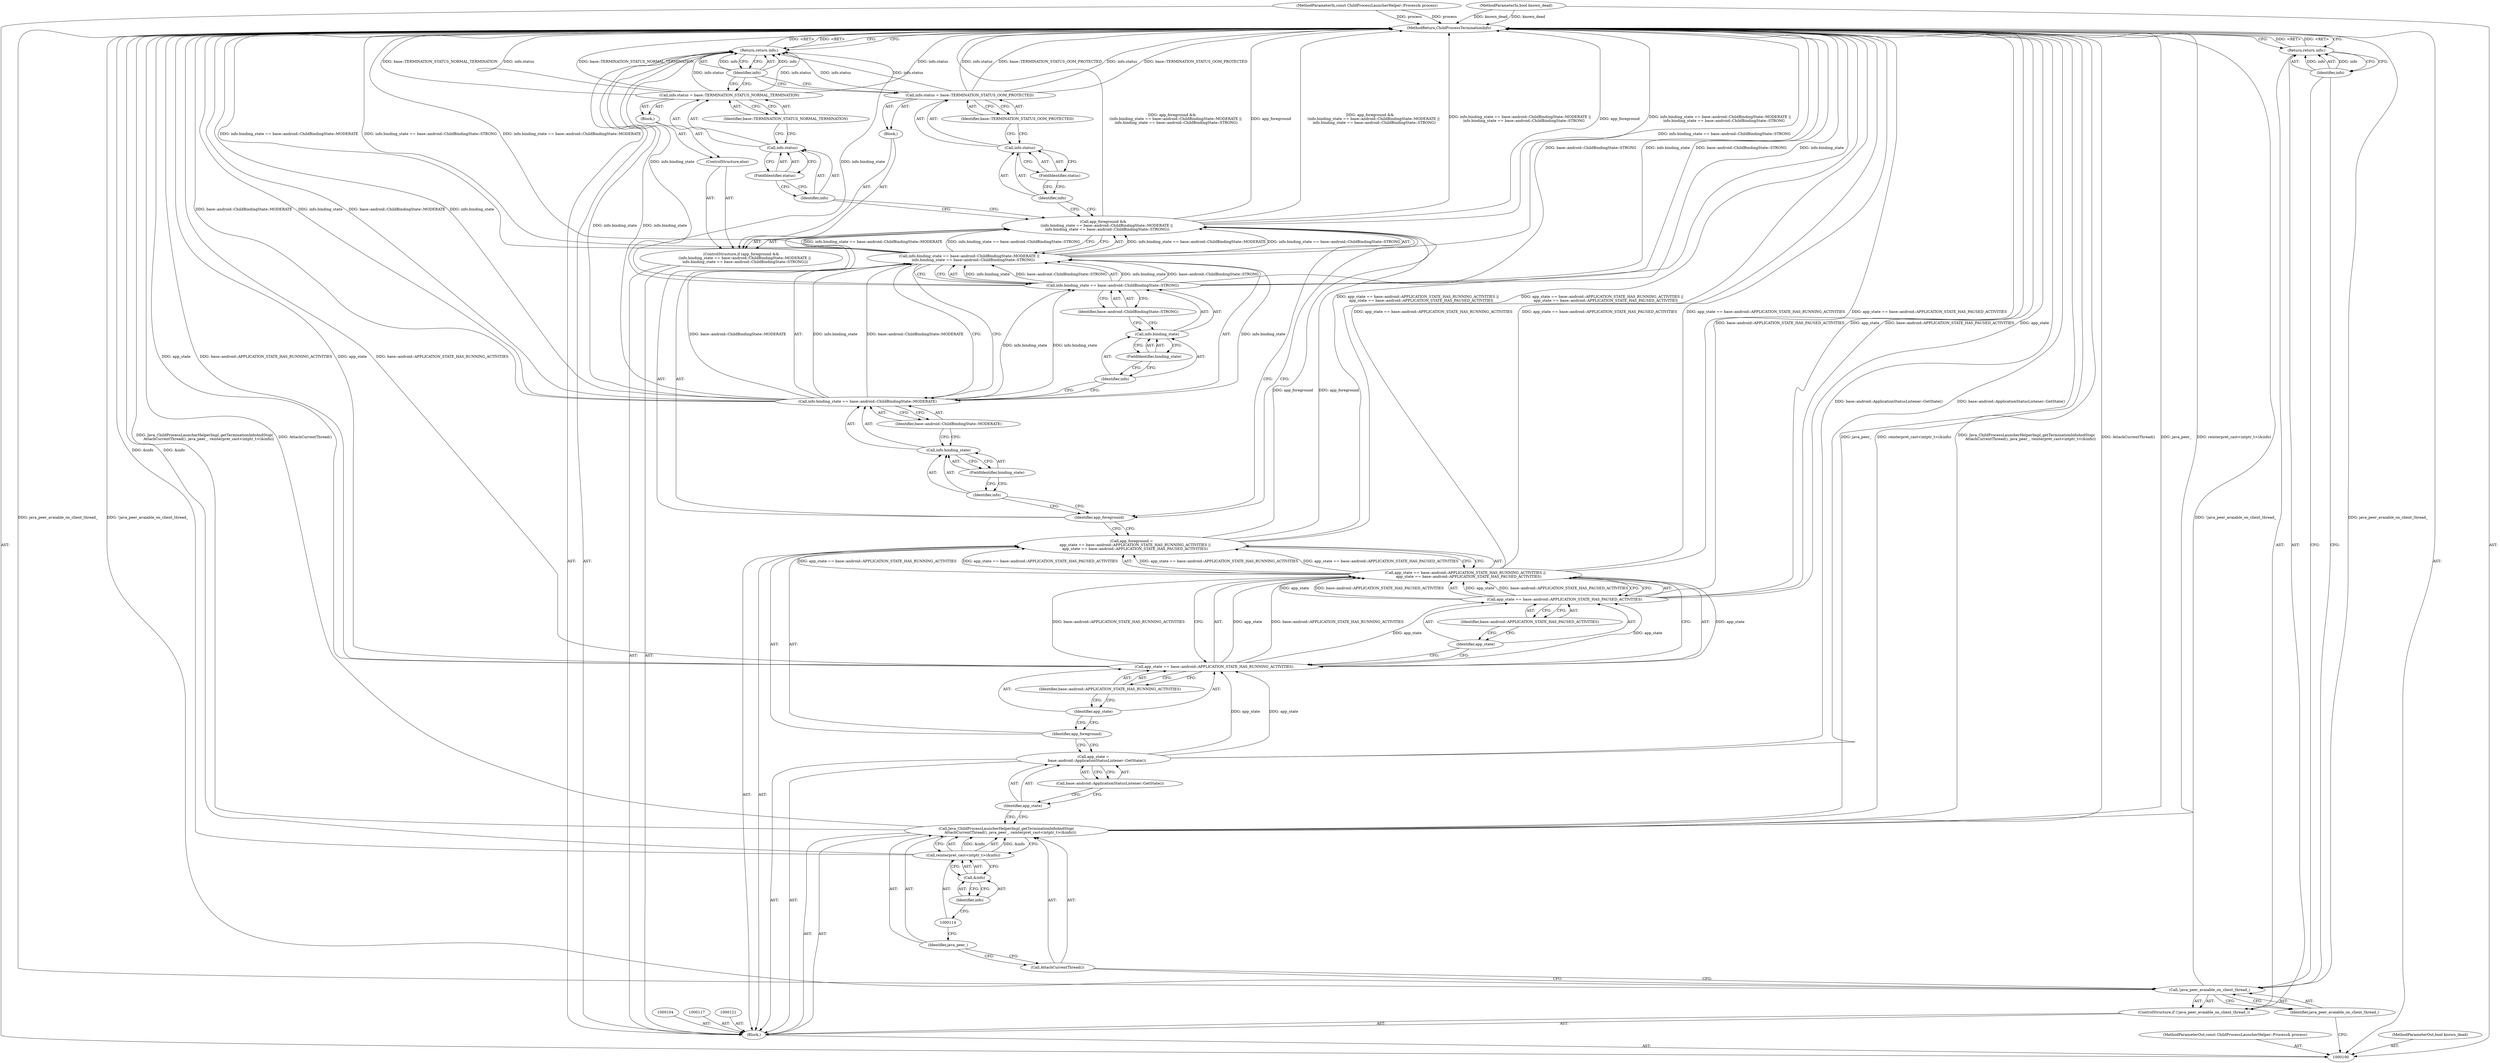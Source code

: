 digraph "0_Chrome_37a0e90a956194a066dd31edd5b5ac5045701d31" {
"1000160" [label="(MethodReturn,ChildProcessTerminationInfo)"];
"1000118" [label="(Call,app_state =\n      base::android::ApplicationStatusListener::GetState())"];
"1000119" [label="(Identifier,app_state)"];
"1000120" [label="(Call,base::android::ApplicationStatusListener::GetState())"];
"1000122" [label="(Call,app_foreground =\n      app_state == base::android::APPLICATION_STATE_HAS_RUNNING_ACTIVITIES ||\n      app_state == base::android::APPLICATION_STATE_HAS_PAUSED_ACTIVITIES)"];
"1000123" [label="(Identifier,app_foreground)"];
"1000127" [label="(Identifier,base::android::APPLICATION_STATE_HAS_RUNNING_ACTIVITIES)"];
"1000124" [label="(Call,app_state == base::android::APPLICATION_STATE_HAS_RUNNING_ACTIVITIES ||\n      app_state == base::android::APPLICATION_STATE_HAS_PAUSED_ACTIVITIES)"];
"1000125" [label="(Call,app_state == base::android::APPLICATION_STATE_HAS_RUNNING_ACTIVITIES)"];
"1000126" [label="(Identifier,app_state)"];
"1000130" [label="(Identifier,base::android::APPLICATION_STATE_HAS_PAUSED_ACTIVITIES)"];
"1000128" [label="(Call,app_state == base::android::APPLICATION_STATE_HAS_PAUSED_ACTIVITIES)"];
"1000129" [label="(Identifier,app_state)"];
"1000131" [label="(ControlStructure,if (app_foreground &&\n      (info.binding_state == base::android::ChildBindingState::MODERATE ||\n       info.binding_state == base::android::ChildBindingState::STRONG)))"];
"1000132" [label="(Call,app_foreground &&\n      (info.binding_state == base::android::ChildBindingState::MODERATE ||\n       info.binding_state == base::android::ChildBindingState::STRONG))"];
"1000133" [label="(Identifier,app_foreground)"];
"1000138" [label="(FieldIdentifier,binding_state)"];
"1000139" [label="(Identifier,base::android::ChildBindingState::MODERATE)"];
"1000134" [label="(Call,info.binding_state == base::android::ChildBindingState::MODERATE ||\n       info.binding_state == base::android::ChildBindingState::STRONG)"];
"1000135" [label="(Call,info.binding_state == base::android::ChildBindingState::MODERATE)"];
"1000136" [label="(Call,info.binding_state)"];
"1000137" [label="(Identifier,info)"];
"1000143" [label="(FieldIdentifier,binding_state)"];
"1000144" [label="(Identifier,base::android::ChildBindingState::STRONG)"];
"1000140" [label="(Call,info.binding_state == base::android::ChildBindingState::STRONG)"];
"1000141" [label="(Call,info.binding_state)"];
"1000142" [label="(Identifier,info)"];
"1000145" [label="(Block,)"];
"1000101" [label="(MethodParameterIn,const ChildProcessLauncherHelper::Process& process)"];
"1000218" [label="(MethodParameterOut,const ChildProcessLauncherHelper::Process& process)"];
"1000150" [label="(Identifier,base::TERMINATION_STATUS_OOM_PROTECTED)"];
"1000146" [label="(Call,info.status = base::TERMINATION_STATUS_OOM_PROTECTED)"];
"1000147" [label="(Call,info.status)"];
"1000148" [label="(Identifier,info)"];
"1000149" [label="(FieldIdentifier,status)"];
"1000151" [label="(ControlStructure,else)"];
"1000152" [label="(Block,)"];
"1000157" [label="(Identifier,base::TERMINATION_STATUS_NORMAL_TERMINATION)"];
"1000153" [label="(Call,info.status = base::TERMINATION_STATUS_NORMAL_TERMINATION)"];
"1000154" [label="(Call,info.status)"];
"1000155" [label="(Identifier,info)"];
"1000156" [label="(FieldIdentifier,status)"];
"1000158" [label="(Return,return info;)"];
"1000159" [label="(Identifier,info)"];
"1000103" [label="(Block,)"];
"1000102" [label="(MethodParameterIn,bool known_dead)"];
"1000219" [label="(MethodParameterOut,bool known_dead)"];
"1000105" [label="(ControlStructure,if (!java_peer_avaiable_on_client_thread_))"];
"1000106" [label="(Call,!java_peer_avaiable_on_client_thread_)"];
"1000107" [label="(Identifier,java_peer_avaiable_on_client_thread_)"];
"1000109" [label="(Identifier,info)"];
"1000108" [label="(Return,return info;)"];
"1000110" [label="(Call,Java_ChildProcessLauncherHelperImpl_getTerminationInfoAndStop(\n       AttachCurrentThread(), java_peer_, reinterpret_cast<intptr_t>(&info)))"];
"1000112" [label="(Identifier,java_peer_)"];
"1000113" [label="(Call,reinterpret_cast<intptr_t>(&info))"];
"1000115" [label="(Call,&info)"];
"1000111" [label="(Call,AttachCurrentThread())"];
"1000116" [label="(Identifier,info)"];
"1000160" -> "1000100"  [label="AST: "];
"1000160" -> "1000108"  [label="CFG: "];
"1000160" -> "1000158"  [label="CFG: "];
"1000108" -> "1000160"  [label="DDG: <RET>"];
"1000158" -> "1000160"  [label="DDG: <RET>"];
"1000124" -> "1000160"  [label="DDG: app_state == base::android::APPLICATION_STATE_HAS_RUNNING_ACTIVITIES"];
"1000124" -> "1000160"  [label="DDG: app_state == base::android::APPLICATION_STATE_HAS_PAUSED_ACTIVITIES"];
"1000106" -> "1000160"  [label="DDG: java_peer_avaiable_on_client_thread_"];
"1000106" -> "1000160"  [label="DDG: !java_peer_avaiable_on_client_thread_"];
"1000153" -> "1000160"  [label="DDG: base::TERMINATION_STATUS_NORMAL_TERMINATION"];
"1000153" -> "1000160"  [label="DDG: info.status"];
"1000134" -> "1000160"  [label="DDG: info.binding_state == base::android::ChildBindingState::STRONG"];
"1000134" -> "1000160"  [label="DDG: info.binding_state == base::android::ChildBindingState::MODERATE"];
"1000113" -> "1000160"  [label="DDG: &info"];
"1000146" -> "1000160"  [label="DDG: base::TERMINATION_STATUS_OOM_PROTECTED"];
"1000146" -> "1000160"  [label="DDG: info.status"];
"1000122" -> "1000160"  [label="DDG: app_state == base::android::APPLICATION_STATE_HAS_RUNNING_ACTIVITIES ||\n      app_state == base::android::APPLICATION_STATE_HAS_PAUSED_ACTIVITIES"];
"1000128" -> "1000160"  [label="DDG: base::android::APPLICATION_STATE_HAS_PAUSED_ACTIVITIES"];
"1000128" -> "1000160"  [label="DDG: app_state"];
"1000125" -> "1000160"  [label="DDG: app_state"];
"1000125" -> "1000160"  [label="DDG: base::android::APPLICATION_STATE_HAS_RUNNING_ACTIVITIES"];
"1000132" -> "1000160"  [label="DDG: app_foreground &&\n      (info.binding_state == base::android::ChildBindingState::MODERATE ||\n       info.binding_state == base::android::ChildBindingState::STRONG)"];
"1000132" -> "1000160"  [label="DDG: info.binding_state == base::android::ChildBindingState::MODERATE ||\n       info.binding_state == base::android::ChildBindingState::STRONG"];
"1000132" -> "1000160"  [label="DDG: app_foreground"];
"1000140" -> "1000160"  [label="DDG: info.binding_state"];
"1000140" -> "1000160"  [label="DDG: base::android::ChildBindingState::STRONG"];
"1000135" -> "1000160"  [label="DDG: base::android::ChildBindingState::MODERATE"];
"1000135" -> "1000160"  [label="DDG: info.binding_state"];
"1000102" -> "1000160"  [label="DDG: known_dead"];
"1000110" -> "1000160"  [label="DDG: java_peer_"];
"1000110" -> "1000160"  [label="DDG: reinterpret_cast<intptr_t>(&info)"];
"1000110" -> "1000160"  [label="DDG: Java_ChildProcessLauncherHelperImpl_getTerminationInfoAndStop(\n       AttachCurrentThread(), java_peer_, reinterpret_cast<intptr_t>(&info))"];
"1000110" -> "1000160"  [label="DDG: AttachCurrentThread()"];
"1000101" -> "1000160"  [label="DDG: process"];
"1000118" -> "1000160"  [label="DDG: base::android::ApplicationStatusListener::GetState()"];
"1000118" -> "1000103"  [label="AST: "];
"1000118" -> "1000120"  [label="CFG: "];
"1000119" -> "1000118"  [label="AST: "];
"1000120" -> "1000118"  [label="AST: "];
"1000123" -> "1000118"  [label="CFG: "];
"1000118" -> "1000160"  [label="DDG: base::android::ApplicationStatusListener::GetState()"];
"1000118" -> "1000125"  [label="DDG: app_state"];
"1000119" -> "1000118"  [label="AST: "];
"1000119" -> "1000110"  [label="CFG: "];
"1000120" -> "1000119"  [label="CFG: "];
"1000120" -> "1000118"  [label="AST: "];
"1000120" -> "1000119"  [label="CFG: "];
"1000118" -> "1000120"  [label="CFG: "];
"1000122" -> "1000103"  [label="AST: "];
"1000122" -> "1000124"  [label="CFG: "];
"1000123" -> "1000122"  [label="AST: "];
"1000124" -> "1000122"  [label="AST: "];
"1000133" -> "1000122"  [label="CFG: "];
"1000122" -> "1000160"  [label="DDG: app_state == base::android::APPLICATION_STATE_HAS_RUNNING_ACTIVITIES ||\n      app_state == base::android::APPLICATION_STATE_HAS_PAUSED_ACTIVITIES"];
"1000124" -> "1000122"  [label="DDG: app_state == base::android::APPLICATION_STATE_HAS_RUNNING_ACTIVITIES"];
"1000124" -> "1000122"  [label="DDG: app_state == base::android::APPLICATION_STATE_HAS_PAUSED_ACTIVITIES"];
"1000122" -> "1000132"  [label="DDG: app_foreground"];
"1000123" -> "1000122"  [label="AST: "];
"1000123" -> "1000118"  [label="CFG: "];
"1000126" -> "1000123"  [label="CFG: "];
"1000127" -> "1000125"  [label="AST: "];
"1000127" -> "1000126"  [label="CFG: "];
"1000125" -> "1000127"  [label="CFG: "];
"1000124" -> "1000122"  [label="AST: "];
"1000124" -> "1000125"  [label="CFG: "];
"1000124" -> "1000128"  [label="CFG: "];
"1000125" -> "1000124"  [label="AST: "];
"1000128" -> "1000124"  [label="AST: "];
"1000122" -> "1000124"  [label="CFG: "];
"1000124" -> "1000160"  [label="DDG: app_state == base::android::APPLICATION_STATE_HAS_RUNNING_ACTIVITIES"];
"1000124" -> "1000160"  [label="DDG: app_state == base::android::APPLICATION_STATE_HAS_PAUSED_ACTIVITIES"];
"1000124" -> "1000122"  [label="DDG: app_state == base::android::APPLICATION_STATE_HAS_RUNNING_ACTIVITIES"];
"1000124" -> "1000122"  [label="DDG: app_state == base::android::APPLICATION_STATE_HAS_PAUSED_ACTIVITIES"];
"1000125" -> "1000124"  [label="DDG: app_state"];
"1000125" -> "1000124"  [label="DDG: base::android::APPLICATION_STATE_HAS_RUNNING_ACTIVITIES"];
"1000128" -> "1000124"  [label="DDG: app_state"];
"1000128" -> "1000124"  [label="DDG: base::android::APPLICATION_STATE_HAS_PAUSED_ACTIVITIES"];
"1000125" -> "1000124"  [label="AST: "];
"1000125" -> "1000127"  [label="CFG: "];
"1000126" -> "1000125"  [label="AST: "];
"1000127" -> "1000125"  [label="AST: "];
"1000129" -> "1000125"  [label="CFG: "];
"1000124" -> "1000125"  [label="CFG: "];
"1000125" -> "1000160"  [label="DDG: app_state"];
"1000125" -> "1000160"  [label="DDG: base::android::APPLICATION_STATE_HAS_RUNNING_ACTIVITIES"];
"1000125" -> "1000124"  [label="DDG: app_state"];
"1000125" -> "1000124"  [label="DDG: base::android::APPLICATION_STATE_HAS_RUNNING_ACTIVITIES"];
"1000118" -> "1000125"  [label="DDG: app_state"];
"1000125" -> "1000128"  [label="DDG: app_state"];
"1000126" -> "1000125"  [label="AST: "];
"1000126" -> "1000123"  [label="CFG: "];
"1000127" -> "1000126"  [label="CFG: "];
"1000130" -> "1000128"  [label="AST: "];
"1000130" -> "1000129"  [label="CFG: "];
"1000128" -> "1000130"  [label="CFG: "];
"1000128" -> "1000124"  [label="AST: "];
"1000128" -> "1000130"  [label="CFG: "];
"1000129" -> "1000128"  [label="AST: "];
"1000130" -> "1000128"  [label="AST: "];
"1000124" -> "1000128"  [label="CFG: "];
"1000128" -> "1000160"  [label="DDG: base::android::APPLICATION_STATE_HAS_PAUSED_ACTIVITIES"];
"1000128" -> "1000160"  [label="DDG: app_state"];
"1000128" -> "1000124"  [label="DDG: app_state"];
"1000128" -> "1000124"  [label="DDG: base::android::APPLICATION_STATE_HAS_PAUSED_ACTIVITIES"];
"1000125" -> "1000128"  [label="DDG: app_state"];
"1000129" -> "1000128"  [label="AST: "];
"1000129" -> "1000125"  [label="CFG: "];
"1000130" -> "1000129"  [label="CFG: "];
"1000131" -> "1000103"  [label="AST: "];
"1000132" -> "1000131"  [label="AST: "];
"1000145" -> "1000131"  [label="AST: "];
"1000151" -> "1000131"  [label="AST: "];
"1000132" -> "1000131"  [label="AST: "];
"1000132" -> "1000133"  [label="CFG: "];
"1000132" -> "1000134"  [label="CFG: "];
"1000133" -> "1000132"  [label="AST: "];
"1000134" -> "1000132"  [label="AST: "];
"1000148" -> "1000132"  [label="CFG: "];
"1000155" -> "1000132"  [label="CFG: "];
"1000132" -> "1000160"  [label="DDG: app_foreground &&\n      (info.binding_state == base::android::ChildBindingState::MODERATE ||\n       info.binding_state == base::android::ChildBindingState::STRONG)"];
"1000132" -> "1000160"  [label="DDG: info.binding_state == base::android::ChildBindingState::MODERATE ||\n       info.binding_state == base::android::ChildBindingState::STRONG"];
"1000132" -> "1000160"  [label="DDG: app_foreground"];
"1000122" -> "1000132"  [label="DDG: app_foreground"];
"1000134" -> "1000132"  [label="DDG: info.binding_state == base::android::ChildBindingState::MODERATE"];
"1000134" -> "1000132"  [label="DDG: info.binding_state == base::android::ChildBindingState::STRONG"];
"1000133" -> "1000132"  [label="AST: "];
"1000133" -> "1000122"  [label="CFG: "];
"1000137" -> "1000133"  [label="CFG: "];
"1000132" -> "1000133"  [label="CFG: "];
"1000138" -> "1000136"  [label="AST: "];
"1000138" -> "1000137"  [label="CFG: "];
"1000136" -> "1000138"  [label="CFG: "];
"1000139" -> "1000135"  [label="AST: "];
"1000139" -> "1000136"  [label="CFG: "];
"1000135" -> "1000139"  [label="CFG: "];
"1000134" -> "1000132"  [label="AST: "];
"1000134" -> "1000135"  [label="CFG: "];
"1000134" -> "1000140"  [label="CFG: "];
"1000135" -> "1000134"  [label="AST: "];
"1000140" -> "1000134"  [label="AST: "];
"1000132" -> "1000134"  [label="CFG: "];
"1000134" -> "1000160"  [label="DDG: info.binding_state == base::android::ChildBindingState::STRONG"];
"1000134" -> "1000160"  [label="DDG: info.binding_state == base::android::ChildBindingState::MODERATE"];
"1000134" -> "1000132"  [label="DDG: info.binding_state == base::android::ChildBindingState::MODERATE"];
"1000134" -> "1000132"  [label="DDG: info.binding_state == base::android::ChildBindingState::STRONG"];
"1000135" -> "1000134"  [label="DDG: info.binding_state"];
"1000135" -> "1000134"  [label="DDG: base::android::ChildBindingState::MODERATE"];
"1000140" -> "1000134"  [label="DDG: info.binding_state"];
"1000140" -> "1000134"  [label="DDG: base::android::ChildBindingState::STRONG"];
"1000135" -> "1000134"  [label="AST: "];
"1000135" -> "1000139"  [label="CFG: "];
"1000136" -> "1000135"  [label="AST: "];
"1000139" -> "1000135"  [label="AST: "];
"1000142" -> "1000135"  [label="CFG: "];
"1000134" -> "1000135"  [label="CFG: "];
"1000135" -> "1000160"  [label="DDG: base::android::ChildBindingState::MODERATE"];
"1000135" -> "1000160"  [label="DDG: info.binding_state"];
"1000135" -> "1000134"  [label="DDG: info.binding_state"];
"1000135" -> "1000134"  [label="DDG: base::android::ChildBindingState::MODERATE"];
"1000135" -> "1000140"  [label="DDG: info.binding_state"];
"1000135" -> "1000158"  [label="DDG: info.binding_state"];
"1000136" -> "1000135"  [label="AST: "];
"1000136" -> "1000138"  [label="CFG: "];
"1000137" -> "1000136"  [label="AST: "];
"1000138" -> "1000136"  [label="AST: "];
"1000139" -> "1000136"  [label="CFG: "];
"1000137" -> "1000136"  [label="AST: "];
"1000137" -> "1000133"  [label="CFG: "];
"1000138" -> "1000137"  [label="CFG: "];
"1000143" -> "1000141"  [label="AST: "];
"1000143" -> "1000142"  [label="CFG: "];
"1000141" -> "1000143"  [label="CFG: "];
"1000144" -> "1000140"  [label="AST: "];
"1000144" -> "1000141"  [label="CFG: "];
"1000140" -> "1000144"  [label="CFG: "];
"1000140" -> "1000134"  [label="AST: "];
"1000140" -> "1000144"  [label="CFG: "];
"1000141" -> "1000140"  [label="AST: "];
"1000144" -> "1000140"  [label="AST: "];
"1000134" -> "1000140"  [label="CFG: "];
"1000140" -> "1000160"  [label="DDG: info.binding_state"];
"1000140" -> "1000160"  [label="DDG: base::android::ChildBindingState::STRONG"];
"1000140" -> "1000134"  [label="DDG: info.binding_state"];
"1000140" -> "1000134"  [label="DDG: base::android::ChildBindingState::STRONG"];
"1000135" -> "1000140"  [label="DDG: info.binding_state"];
"1000140" -> "1000158"  [label="DDG: info.binding_state"];
"1000141" -> "1000140"  [label="AST: "];
"1000141" -> "1000143"  [label="CFG: "];
"1000142" -> "1000141"  [label="AST: "];
"1000143" -> "1000141"  [label="AST: "];
"1000144" -> "1000141"  [label="CFG: "];
"1000142" -> "1000141"  [label="AST: "];
"1000142" -> "1000135"  [label="CFG: "];
"1000143" -> "1000142"  [label="CFG: "];
"1000145" -> "1000131"  [label="AST: "];
"1000146" -> "1000145"  [label="AST: "];
"1000101" -> "1000100"  [label="AST: "];
"1000101" -> "1000160"  [label="DDG: process"];
"1000218" -> "1000100"  [label="AST: "];
"1000150" -> "1000146"  [label="AST: "];
"1000150" -> "1000147"  [label="CFG: "];
"1000146" -> "1000150"  [label="CFG: "];
"1000146" -> "1000145"  [label="AST: "];
"1000146" -> "1000150"  [label="CFG: "];
"1000147" -> "1000146"  [label="AST: "];
"1000150" -> "1000146"  [label="AST: "];
"1000159" -> "1000146"  [label="CFG: "];
"1000146" -> "1000160"  [label="DDG: base::TERMINATION_STATUS_OOM_PROTECTED"];
"1000146" -> "1000160"  [label="DDG: info.status"];
"1000146" -> "1000158"  [label="DDG: info.status"];
"1000147" -> "1000146"  [label="AST: "];
"1000147" -> "1000149"  [label="CFG: "];
"1000148" -> "1000147"  [label="AST: "];
"1000149" -> "1000147"  [label="AST: "];
"1000150" -> "1000147"  [label="CFG: "];
"1000148" -> "1000147"  [label="AST: "];
"1000148" -> "1000132"  [label="CFG: "];
"1000149" -> "1000148"  [label="CFG: "];
"1000149" -> "1000147"  [label="AST: "];
"1000149" -> "1000148"  [label="CFG: "];
"1000147" -> "1000149"  [label="CFG: "];
"1000151" -> "1000131"  [label="AST: "];
"1000152" -> "1000151"  [label="AST: "];
"1000152" -> "1000151"  [label="AST: "];
"1000153" -> "1000152"  [label="AST: "];
"1000157" -> "1000153"  [label="AST: "];
"1000157" -> "1000154"  [label="CFG: "];
"1000153" -> "1000157"  [label="CFG: "];
"1000153" -> "1000152"  [label="AST: "];
"1000153" -> "1000157"  [label="CFG: "];
"1000154" -> "1000153"  [label="AST: "];
"1000157" -> "1000153"  [label="AST: "];
"1000159" -> "1000153"  [label="CFG: "];
"1000153" -> "1000160"  [label="DDG: base::TERMINATION_STATUS_NORMAL_TERMINATION"];
"1000153" -> "1000160"  [label="DDG: info.status"];
"1000153" -> "1000158"  [label="DDG: info.status"];
"1000154" -> "1000153"  [label="AST: "];
"1000154" -> "1000156"  [label="CFG: "];
"1000155" -> "1000154"  [label="AST: "];
"1000156" -> "1000154"  [label="AST: "];
"1000157" -> "1000154"  [label="CFG: "];
"1000155" -> "1000154"  [label="AST: "];
"1000155" -> "1000132"  [label="CFG: "];
"1000156" -> "1000155"  [label="CFG: "];
"1000156" -> "1000154"  [label="AST: "];
"1000156" -> "1000155"  [label="CFG: "];
"1000154" -> "1000156"  [label="CFG: "];
"1000158" -> "1000103"  [label="AST: "];
"1000158" -> "1000159"  [label="CFG: "];
"1000159" -> "1000158"  [label="AST: "];
"1000160" -> "1000158"  [label="CFG: "];
"1000158" -> "1000160"  [label="DDG: <RET>"];
"1000159" -> "1000158"  [label="DDG: info"];
"1000140" -> "1000158"  [label="DDG: info.binding_state"];
"1000153" -> "1000158"  [label="DDG: info.status"];
"1000135" -> "1000158"  [label="DDG: info.binding_state"];
"1000146" -> "1000158"  [label="DDG: info.status"];
"1000159" -> "1000158"  [label="AST: "];
"1000159" -> "1000146"  [label="CFG: "];
"1000159" -> "1000153"  [label="CFG: "];
"1000158" -> "1000159"  [label="CFG: "];
"1000159" -> "1000158"  [label="DDG: info"];
"1000103" -> "1000100"  [label="AST: "];
"1000104" -> "1000103"  [label="AST: "];
"1000105" -> "1000103"  [label="AST: "];
"1000110" -> "1000103"  [label="AST: "];
"1000117" -> "1000103"  [label="AST: "];
"1000118" -> "1000103"  [label="AST: "];
"1000121" -> "1000103"  [label="AST: "];
"1000122" -> "1000103"  [label="AST: "];
"1000131" -> "1000103"  [label="AST: "];
"1000158" -> "1000103"  [label="AST: "];
"1000102" -> "1000100"  [label="AST: "];
"1000102" -> "1000160"  [label="DDG: known_dead"];
"1000219" -> "1000100"  [label="AST: "];
"1000105" -> "1000103"  [label="AST: "];
"1000106" -> "1000105"  [label="AST: "];
"1000108" -> "1000105"  [label="AST: "];
"1000106" -> "1000105"  [label="AST: "];
"1000106" -> "1000107"  [label="CFG: "];
"1000107" -> "1000106"  [label="AST: "];
"1000109" -> "1000106"  [label="CFG: "];
"1000111" -> "1000106"  [label="CFG: "];
"1000106" -> "1000160"  [label="DDG: java_peer_avaiable_on_client_thread_"];
"1000106" -> "1000160"  [label="DDG: !java_peer_avaiable_on_client_thread_"];
"1000107" -> "1000106"  [label="AST: "];
"1000107" -> "1000100"  [label="CFG: "];
"1000106" -> "1000107"  [label="CFG: "];
"1000109" -> "1000108"  [label="AST: "];
"1000109" -> "1000106"  [label="CFG: "];
"1000108" -> "1000109"  [label="CFG: "];
"1000109" -> "1000108"  [label="DDG: info"];
"1000108" -> "1000105"  [label="AST: "];
"1000108" -> "1000109"  [label="CFG: "];
"1000109" -> "1000108"  [label="AST: "];
"1000160" -> "1000108"  [label="CFG: "];
"1000108" -> "1000160"  [label="DDG: <RET>"];
"1000109" -> "1000108"  [label="DDG: info"];
"1000110" -> "1000103"  [label="AST: "];
"1000110" -> "1000113"  [label="CFG: "];
"1000111" -> "1000110"  [label="AST: "];
"1000112" -> "1000110"  [label="AST: "];
"1000113" -> "1000110"  [label="AST: "];
"1000119" -> "1000110"  [label="CFG: "];
"1000110" -> "1000160"  [label="DDG: java_peer_"];
"1000110" -> "1000160"  [label="DDG: reinterpret_cast<intptr_t>(&info)"];
"1000110" -> "1000160"  [label="DDG: Java_ChildProcessLauncherHelperImpl_getTerminationInfoAndStop(\n       AttachCurrentThread(), java_peer_, reinterpret_cast<intptr_t>(&info))"];
"1000110" -> "1000160"  [label="DDG: AttachCurrentThread()"];
"1000113" -> "1000110"  [label="DDG: &info"];
"1000112" -> "1000110"  [label="AST: "];
"1000112" -> "1000111"  [label="CFG: "];
"1000114" -> "1000112"  [label="CFG: "];
"1000113" -> "1000110"  [label="AST: "];
"1000113" -> "1000115"  [label="CFG: "];
"1000114" -> "1000113"  [label="AST: "];
"1000115" -> "1000113"  [label="AST: "];
"1000110" -> "1000113"  [label="CFG: "];
"1000113" -> "1000160"  [label="DDG: &info"];
"1000113" -> "1000110"  [label="DDG: &info"];
"1000115" -> "1000113"  [label="AST: "];
"1000115" -> "1000116"  [label="CFG: "];
"1000116" -> "1000115"  [label="AST: "];
"1000113" -> "1000115"  [label="CFG: "];
"1000111" -> "1000110"  [label="AST: "];
"1000111" -> "1000106"  [label="CFG: "];
"1000112" -> "1000111"  [label="CFG: "];
"1000116" -> "1000115"  [label="AST: "];
"1000116" -> "1000114"  [label="CFG: "];
"1000115" -> "1000116"  [label="CFG: "];
}
